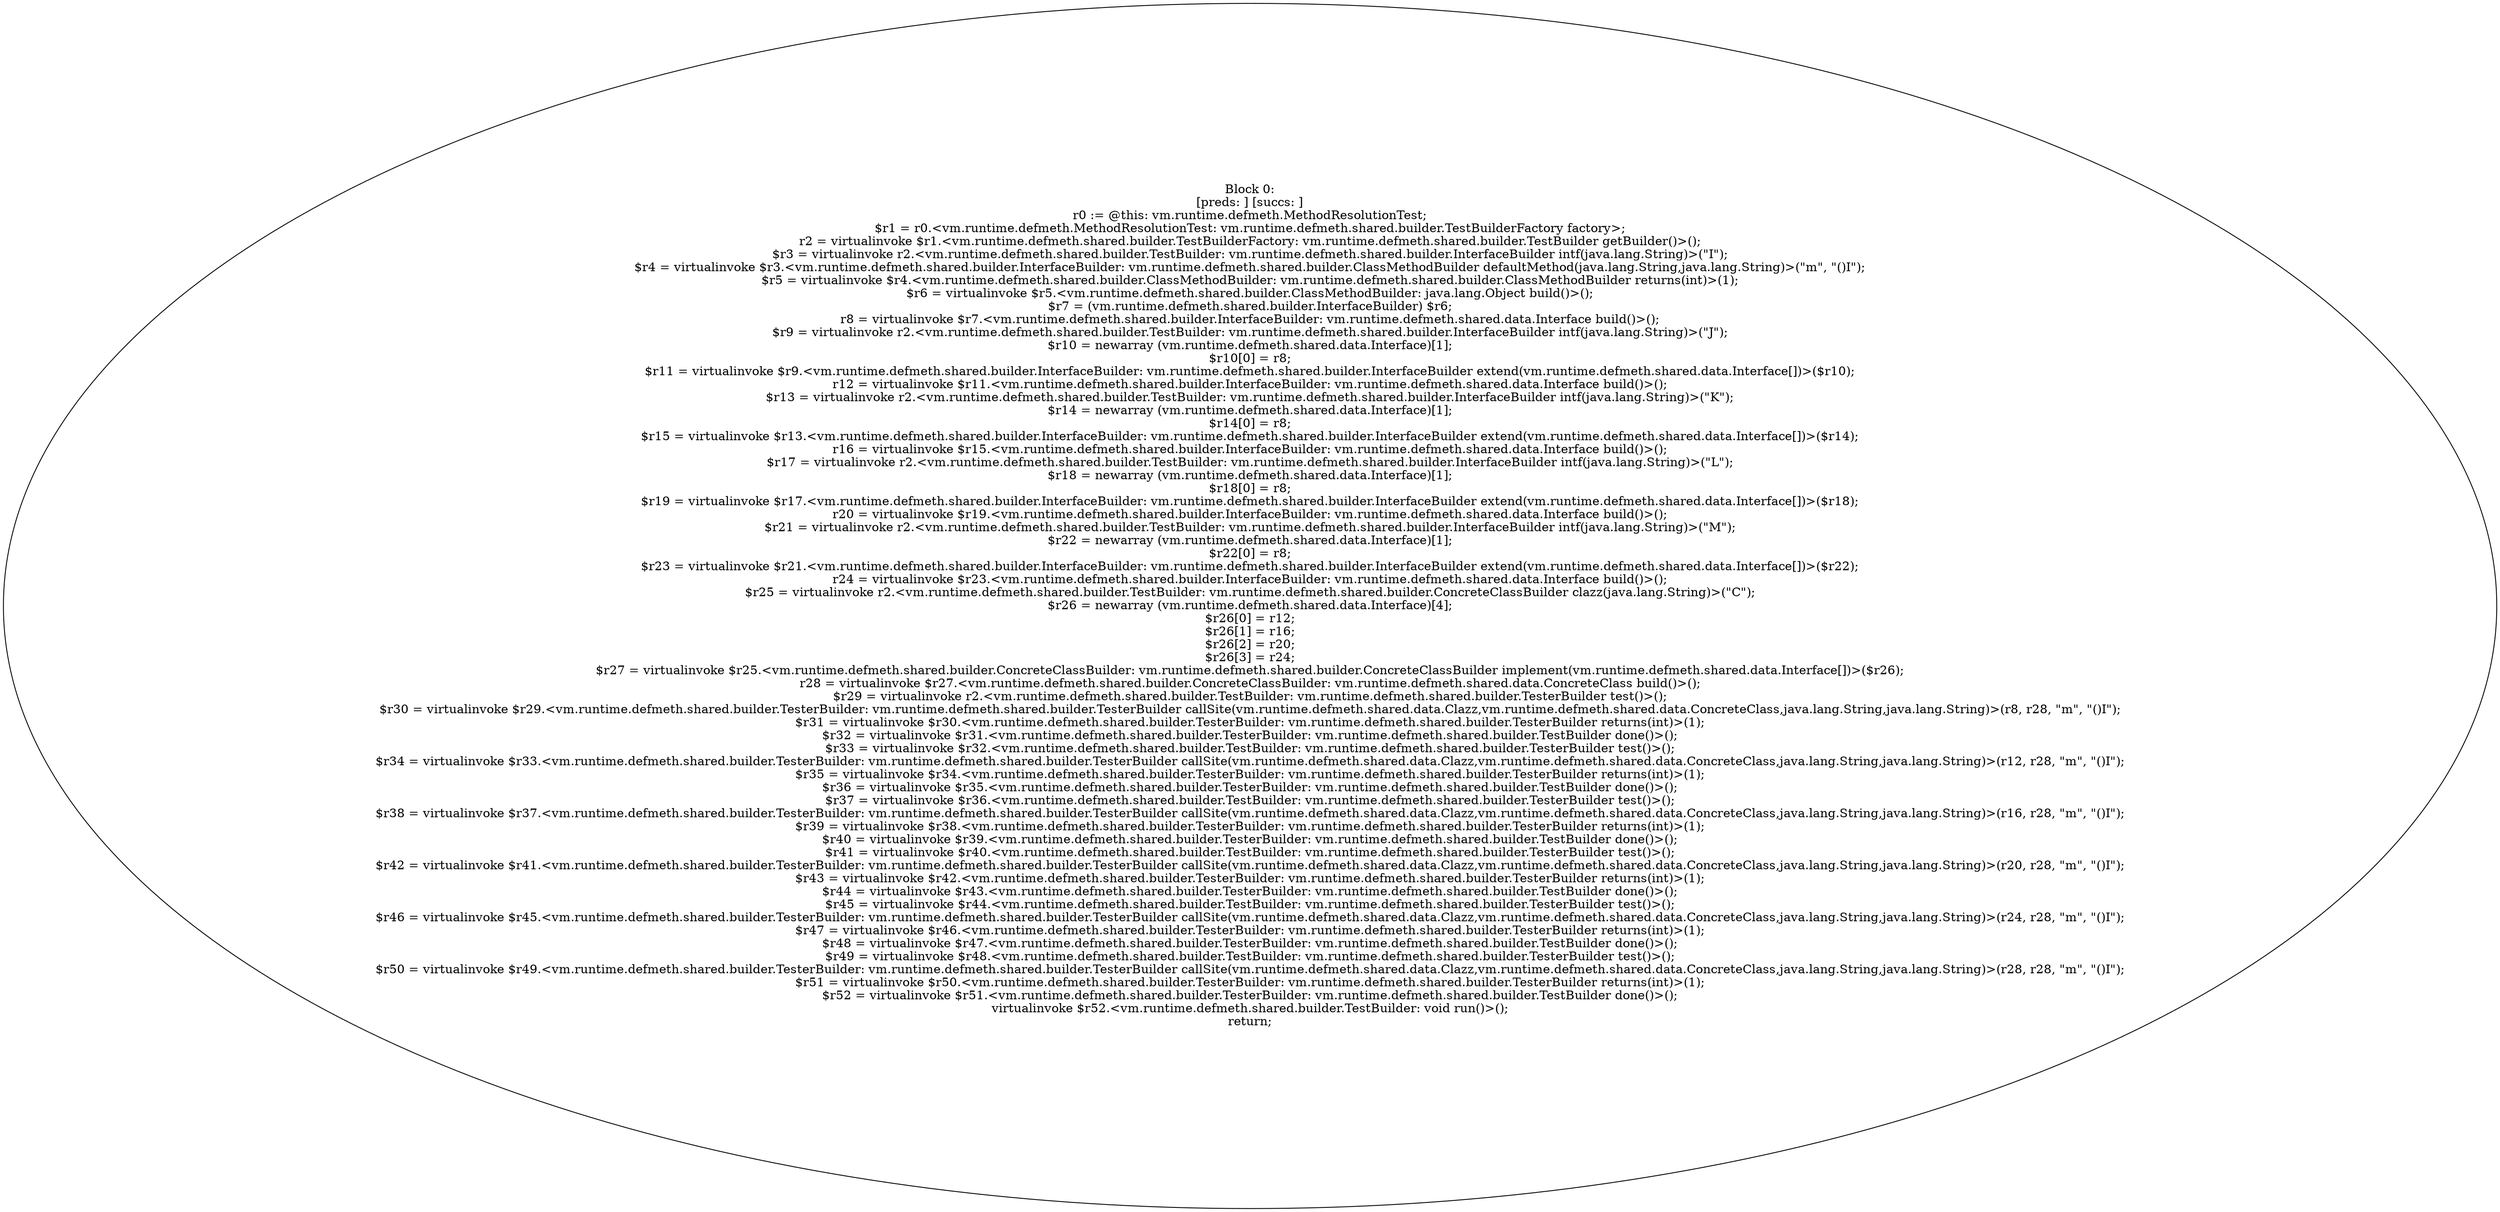 digraph "unitGraph" {
    "Block 0:
[preds: ] [succs: ]
r0 := @this: vm.runtime.defmeth.MethodResolutionTest;
$r1 = r0.<vm.runtime.defmeth.MethodResolutionTest: vm.runtime.defmeth.shared.builder.TestBuilderFactory factory>;
r2 = virtualinvoke $r1.<vm.runtime.defmeth.shared.builder.TestBuilderFactory: vm.runtime.defmeth.shared.builder.TestBuilder getBuilder()>();
$r3 = virtualinvoke r2.<vm.runtime.defmeth.shared.builder.TestBuilder: vm.runtime.defmeth.shared.builder.InterfaceBuilder intf(java.lang.String)>(\"I\");
$r4 = virtualinvoke $r3.<vm.runtime.defmeth.shared.builder.InterfaceBuilder: vm.runtime.defmeth.shared.builder.ClassMethodBuilder defaultMethod(java.lang.String,java.lang.String)>(\"m\", \"()I\");
$r5 = virtualinvoke $r4.<vm.runtime.defmeth.shared.builder.ClassMethodBuilder: vm.runtime.defmeth.shared.builder.ClassMethodBuilder returns(int)>(1);
$r6 = virtualinvoke $r5.<vm.runtime.defmeth.shared.builder.ClassMethodBuilder: java.lang.Object build()>();
$r7 = (vm.runtime.defmeth.shared.builder.InterfaceBuilder) $r6;
r8 = virtualinvoke $r7.<vm.runtime.defmeth.shared.builder.InterfaceBuilder: vm.runtime.defmeth.shared.data.Interface build()>();
$r9 = virtualinvoke r2.<vm.runtime.defmeth.shared.builder.TestBuilder: vm.runtime.defmeth.shared.builder.InterfaceBuilder intf(java.lang.String)>(\"J\");
$r10 = newarray (vm.runtime.defmeth.shared.data.Interface)[1];
$r10[0] = r8;
$r11 = virtualinvoke $r9.<vm.runtime.defmeth.shared.builder.InterfaceBuilder: vm.runtime.defmeth.shared.builder.InterfaceBuilder extend(vm.runtime.defmeth.shared.data.Interface[])>($r10);
r12 = virtualinvoke $r11.<vm.runtime.defmeth.shared.builder.InterfaceBuilder: vm.runtime.defmeth.shared.data.Interface build()>();
$r13 = virtualinvoke r2.<vm.runtime.defmeth.shared.builder.TestBuilder: vm.runtime.defmeth.shared.builder.InterfaceBuilder intf(java.lang.String)>(\"K\");
$r14 = newarray (vm.runtime.defmeth.shared.data.Interface)[1];
$r14[0] = r8;
$r15 = virtualinvoke $r13.<vm.runtime.defmeth.shared.builder.InterfaceBuilder: vm.runtime.defmeth.shared.builder.InterfaceBuilder extend(vm.runtime.defmeth.shared.data.Interface[])>($r14);
r16 = virtualinvoke $r15.<vm.runtime.defmeth.shared.builder.InterfaceBuilder: vm.runtime.defmeth.shared.data.Interface build()>();
$r17 = virtualinvoke r2.<vm.runtime.defmeth.shared.builder.TestBuilder: vm.runtime.defmeth.shared.builder.InterfaceBuilder intf(java.lang.String)>(\"L\");
$r18 = newarray (vm.runtime.defmeth.shared.data.Interface)[1];
$r18[0] = r8;
$r19 = virtualinvoke $r17.<vm.runtime.defmeth.shared.builder.InterfaceBuilder: vm.runtime.defmeth.shared.builder.InterfaceBuilder extend(vm.runtime.defmeth.shared.data.Interface[])>($r18);
r20 = virtualinvoke $r19.<vm.runtime.defmeth.shared.builder.InterfaceBuilder: vm.runtime.defmeth.shared.data.Interface build()>();
$r21 = virtualinvoke r2.<vm.runtime.defmeth.shared.builder.TestBuilder: vm.runtime.defmeth.shared.builder.InterfaceBuilder intf(java.lang.String)>(\"M\");
$r22 = newarray (vm.runtime.defmeth.shared.data.Interface)[1];
$r22[0] = r8;
$r23 = virtualinvoke $r21.<vm.runtime.defmeth.shared.builder.InterfaceBuilder: vm.runtime.defmeth.shared.builder.InterfaceBuilder extend(vm.runtime.defmeth.shared.data.Interface[])>($r22);
r24 = virtualinvoke $r23.<vm.runtime.defmeth.shared.builder.InterfaceBuilder: vm.runtime.defmeth.shared.data.Interface build()>();
$r25 = virtualinvoke r2.<vm.runtime.defmeth.shared.builder.TestBuilder: vm.runtime.defmeth.shared.builder.ConcreteClassBuilder clazz(java.lang.String)>(\"C\");
$r26 = newarray (vm.runtime.defmeth.shared.data.Interface)[4];
$r26[0] = r12;
$r26[1] = r16;
$r26[2] = r20;
$r26[3] = r24;
$r27 = virtualinvoke $r25.<vm.runtime.defmeth.shared.builder.ConcreteClassBuilder: vm.runtime.defmeth.shared.builder.ConcreteClassBuilder implement(vm.runtime.defmeth.shared.data.Interface[])>($r26);
r28 = virtualinvoke $r27.<vm.runtime.defmeth.shared.builder.ConcreteClassBuilder: vm.runtime.defmeth.shared.data.ConcreteClass build()>();
$r29 = virtualinvoke r2.<vm.runtime.defmeth.shared.builder.TestBuilder: vm.runtime.defmeth.shared.builder.TesterBuilder test()>();
$r30 = virtualinvoke $r29.<vm.runtime.defmeth.shared.builder.TesterBuilder: vm.runtime.defmeth.shared.builder.TesterBuilder callSite(vm.runtime.defmeth.shared.data.Clazz,vm.runtime.defmeth.shared.data.ConcreteClass,java.lang.String,java.lang.String)>(r8, r28, \"m\", \"()I\");
$r31 = virtualinvoke $r30.<vm.runtime.defmeth.shared.builder.TesterBuilder: vm.runtime.defmeth.shared.builder.TesterBuilder returns(int)>(1);
$r32 = virtualinvoke $r31.<vm.runtime.defmeth.shared.builder.TesterBuilder: vm.runtime.defmeth.shared.builder.TestBuilder done()>();
$r33 = virtualinvoke $r32.<vm.runtime.defmeth.shared.builder.TestBuilder: vm.runtime.defmeth.shared.builder.TesterBuilder test()>();
$r34 = virtualinvoke $r33.<vm.runtime.defmeth.shared.builder.TesterBuilder: vm.runtime.defmeth.shared.builder.TesterBuilder callSite(vm.runtime.defmeth.shared.data.Clazz,vm.runtime.defmeth.shared.data.ConcreteClass,java.lang.String,java.lang.String)>(r12, r28, \"m\", \"()I\");
$r35 = virtualinvoke $r34.<vm.runtime.defmeth.shared.builder.TesterBuilder: vm.runtime.defmeth.shared.builder.TesterBuilder returns(int)>(1);
$r36 = virtualinvoke $r35.<vm.runtime.defmeth.shared.builder.TesterBuilder: vm.runtime.defmeth.shared.builder.TestBuilder done()>();
$r37 = virtualinvoke $r36.<vm.runtime.defmeth.shared.builder.TestBuilder: vm.runtime.defmeth.shared.builder.TesterBuilder test()>();
$r38 = virtualinvoke $r37.<vm.runtime.defmeth.shared.builder.TesterBuilder: vm.runtime.defmeth.shared.builder.TesterBuilder callSite(vm.runtime.defmeth.shared.data.Clazz,vm.runtime.defmeth.shared.data.ConcreteClass,java.lang.String,java.lang.String)>(r16, r28, \"m\", \"()I\");
$r39 = virtualinvoke $r38.<vm.runtime.defmeth.shared.builder.TesterBuilder: vm.runtime.defmeth.shared.builder.TesterBuilder returns(int)>(1);
$r40 = virtualinvoke $r39.<vm.runtime.defmeth.shared.builder.TesterBuilder: vm.runtime.defmeth.shared.builder.TestBuilder done()>();
$r41 = virtualinvoke $r40.<vm.runtime.defmeth.shared.builder.TestBuilder: vm.runtime.defmeth.shared.builder.TesterBuilder test()>();
$r42 = virtualinvoke $r41.<vm.runtime.defmeth.shared.builder.TesterBuilder: vm.runtime.defmeth.shared.builder.TesterBuilder callSite(vm.runtime.defmeth.shared.data.Clazz,vm.runtime.defmeth.shared.data.ConcreteClass,java.lang.String,java.lang.String)>(r20, r28, \"m\", \"()I\");
$r43 = virtualinvoke $r42.<vm.runtime.defmeth.shared.builder.TesterBuilder: vm.runtime.defmeth.shared.builder.TesterBuilder returns(int)>(1);
$r44 = virtualinvoke $r43.<vm.runtime.defmeth.shared.builder.TesterBuilder: vm.runtime.defmeth.shared.builder.TestBuilder done()>();
$r45 = virtualinvoke $r44.<vm.runtime.defmeth.shared.builder.TestBuilder: vm.runtime.defmeth.shared.builder.TesterBuilder test()>();
$r46 = virtualinvoke $r45.<vm.runtime.defmeth.shared.builder.TesterBuilder: vm.runtime.defmeth.shared.builder.TesterBuilder callSite(vm.runtime.defmeth.shared.data.Clazz,vm.runtime.defmeth.shared.data.ConcreteClass,java.lang.String,java.lang.String)>(r24, r28, \"m\", \"()I\");
$r47 = virtualinvoke $r46.<vm.runtime.defmeth.shared.builder.TesterBuilder: vm.runtime.defmeth.shared.builder.TesterBuilder returns(int)>(1);
$r48 = virtualinvoke $r47.<vm.runtime.defmeth.shared.builder.TesterBuilder: vm.runtime.defmeth.shared.builder.TestBuilder done()>();
$r49 = virtualinvoke $r48.<vm.runtime.defmeth.shared.builder.TestBuilder: vm.runtime.defmeth.shared.builder.TesterBuilder test()>();
$r50 = virtualinvoke $r49.<vm.runtime.defmeth.shared.builder.TesterBuilder: vm.runtime.defmeth.shared.builder.TesterBuilder callSite(vm.runtime.defmeth.shared.data.Clazz,vm.runtime.defmeth.shared.data.ConcreteClass,java.lang.String,java.lang.String)>(r28, r28, \"m\", \"()I\");
$r51 = virtualinvoke $r50.<vm.runtime.defmeth.shared.builder.TesterBuilder: vm.runtime.defmeth.shared.builder.TesterBuilder returns(int)>(1);
$r52 = virtualinvoke $r51.<vm.runtime.defmeth.shared.builder.TesterBuilder: vm.runtime.defmeth.shared.builder.TestBuilder done()>();
virtualinvoke $r52.<vm.runtime.defmeth.shared.builder.TestBuilder: void run()>();
return;
"
}
